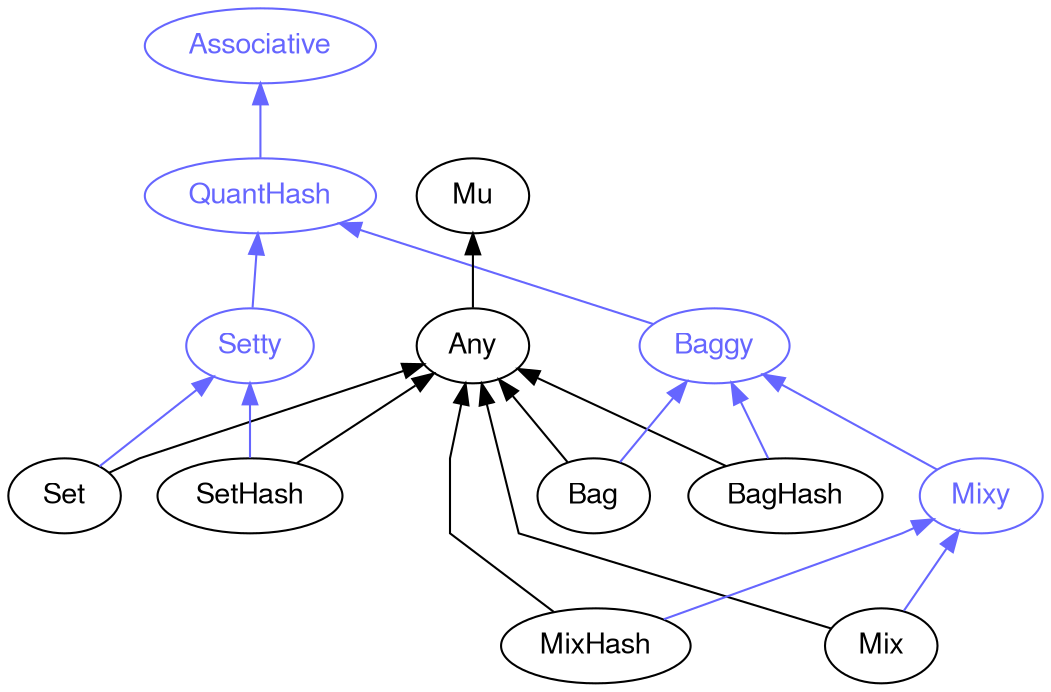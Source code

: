 digraph "perl6-type-graph" {
    rankdir=BT;
    splines=polyline;
    overlap=false; 
    // Types
    "QuantHash" [color="#6666FF", fontcolor="#6666FF", href="/type/QuantHash", fontname="FreeSans"];
    "Associative" [color="#6666FF", fontcolor="#6666FF", href="/type/Associative", fontname="FreeSans"];
    "Setty" [color="#6666FF", fontcolor="#6666FF", href="/type/Setty", fontname="FreeSans"];
    "Baggy" [color="#6666FF", fontcolor="#6666FF", href="/type/Baggy", fontname="FreeSans"];
    "Mu" [color="#000000", fontcolor="#000000", href="/type/Mu", fontname="FreeSans"];
    "Any" [color="#000000", fontcolor="#000000", href="/type/Any", fontname="FreeSans"];
    "Set" [color="#000000", fontcolor="#000000", href="/type/Set", fontname="FreeSans"];
    "SetHash" [color="#000000", fontcolor="#000000", href="/type/SetHash", fontname="FreeSans"];
    "BagHash" [color="#000000", fontcolor="#000000", href="/type/BagHash", fontname="FreeSans"];
    "Mixy" [color="#6666FF", fontcolor="#6666FF", href="/type/Mixy", fontname="FreeSans"];
    "Bag" [color="#000000", fontcolor="#000000", href="/type/Bag", fontname="FreeSans"];
    "Mix" [color="#000000", fontcolor="#000000", href="/type/Mix", fontname="FreeSans"];
    "MixHash" [color="#000000", fontcolor="#000000", href="/type/MixHash", fontname="FreeSans"];

    // Superclasses
    "Any" -> "Mu" [color="#000000"];
    "Set" -> "Any" [color="#000000"];
    "SetHash" -> "Any" [color="#000000"];
    "BagHash" -> "Any" [color="#000000"];
    "Bag" -> "Any" [color="#000000"];
    "Mix" -> "Any" [color="#000000"];
    "MixHash" -> "Any" [color="#000000"];

    // Roles
    "QuantHash" -> "Associative" [color="#6666FF"];
    "Setty" -> "QuantHash" [color="#6666FF"];
    "Baggy" -> "QuantHash" [color="#6666FF"];
    "Set" -> "Setty" [color="#6666FF"];
    "SetHash" -> "Setty" [color="#6666FF"];
    "BagHash" -> "Baggy" [color="#6666FF"];
    "Mixy" -> "Baggy" [color="#6666FF"];
    "Bag" -> "Baggy" [color="#6666FF"];
    "Mix" -> "Mixy" [color="#6666FF"];
    "MixHash" -> "Mixy" [color="#6666FF"];
}
